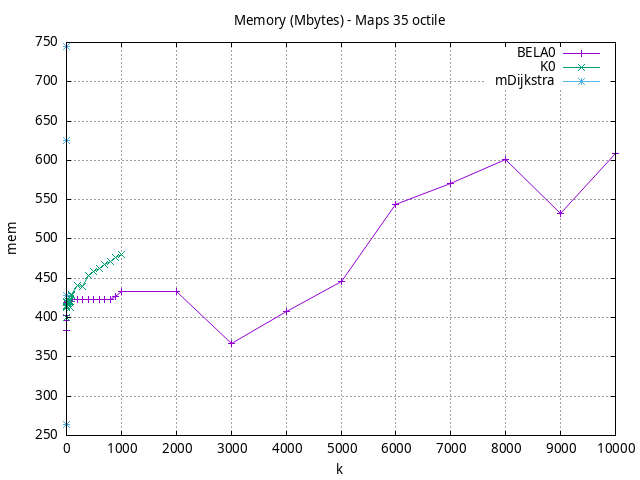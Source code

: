 #!/usr/bin/gnuplot
# -*- coding: utf-8 -*-
#
# results/maps/octile/35/random512-35.brute-force.octile.mem.gnuplot
#
# Started on 04/03/2024 23:10:02
# Author: Carlos Linares López
set grid
set xlabel "k"
set ylabel "mem"

set title "Memory (Mbytes) - Maps 35 octile"

set terminal png enhanced font "Ariel,10"
set output 'random512-35.brute-force.octile.mem.png'

plot "-" title "BELA0"      with linesp, "-" title "K0"      with linesp, "-" title "mDijkstra"      with linesp

	1 383.41
	2 396.0
	3 396.0
	4 403.04
	5 418.0
	6 418.0
	7 418.0
	8 418.0
	9 418.0
	10 419.74
	20 420.0
	30 420.0
	40 420.0
	50 420.0
	60 420.0
	70 420.79
	80 421.0
	90 421.0
	100 422.82
	200 423.0
	300 423.0
	400 423.0
	500 423.0
	600 423.0
	700 423.0
	800 423.0
	900 426.97
	1000 433.0
	2000 433.08
	3000 366.87
	4000 407.6
	5000 445.78
	6000 544.48
	7000 570.59
	8000 600.95
	9000 531.97
	10000 608.9
end
	1 400.51
	2 412.69
	3 414.0
	4 414.0
	5 414.0
	6 414.0
	7 414.0
	8 415.2
	9 419.0
	10 419.0
	20 419.0
	30 419.92
	40 421.0
	50 421.0
	60 421.8
	70 424.12
	80 412.76
	90 428.11
	100 429.91
	200 440.32
	300 438.98
	400 454.0
	500 458.8
	600 463.0
	700 467.8
	800 471.8
	900 476.0
	1000 480.8
end
	1 263.53
	2 427.51
	3 625.59
	4 745.04
end
